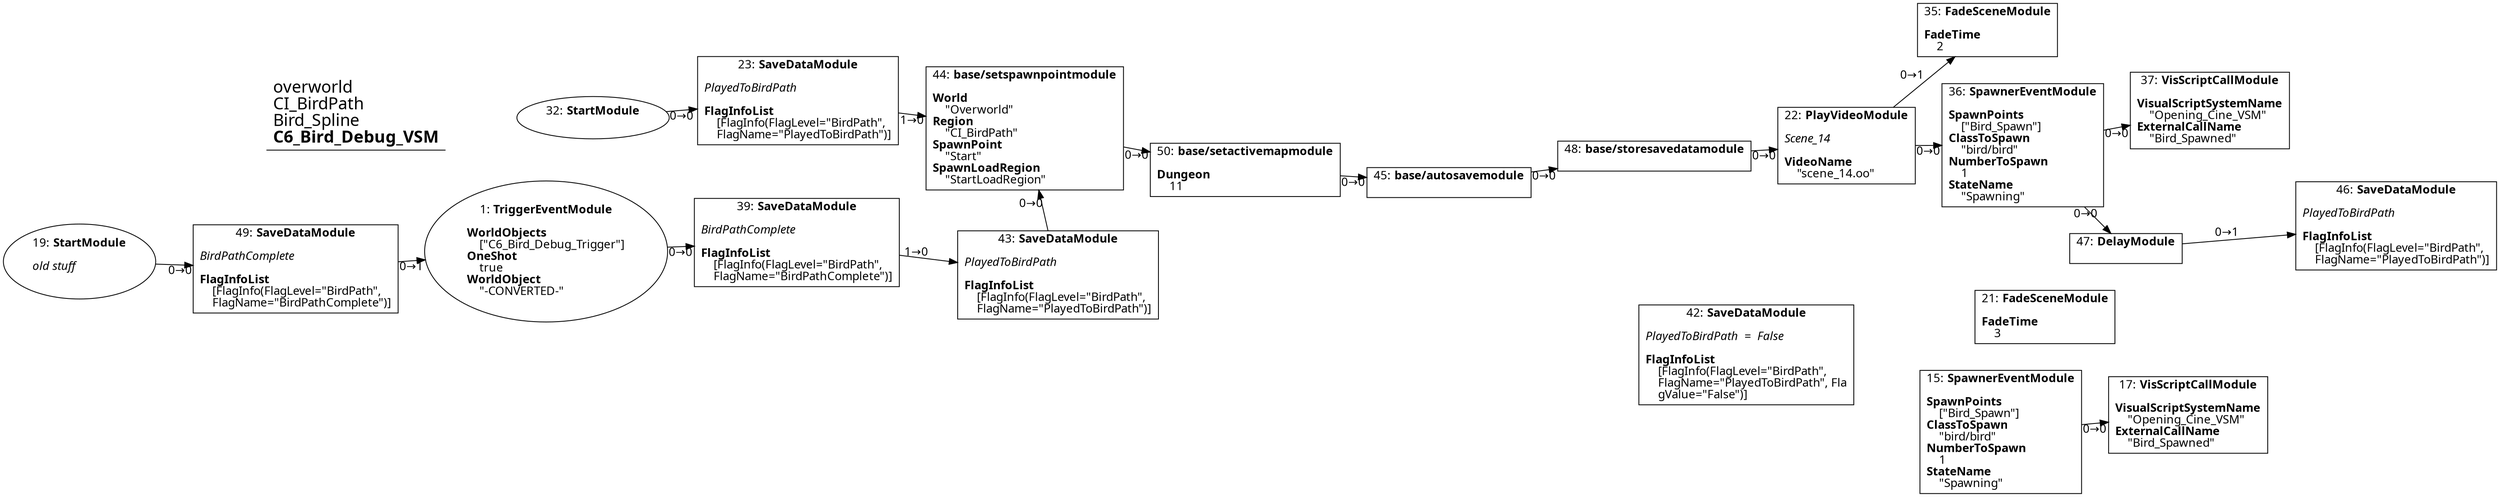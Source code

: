 digraph {
    layout = fdp;
    overlap = prism;
    sep = "+16";
    splines = spline;

    node [ shape = box ];

    graph [ fontname = "Segoe UI" ];
    node [ fontname = "Segoe UI" ];
    edge [ fontname = "Segoe UI" ];

    1 [ label = <1: <b>TriggerEventModule</b><br/><br/><b>WorldObjects</b><br align="left"/>    [&quot;C6_Bird_Debug_Trigger&quot;]<br align="left"/><b>OneShot</b><br align="left"/>    true<br align="left"/><b>WorldObject</b><br align="left"/>    &quot;-CONVERTED-&quot;<br align="left"/>> ];
    1 [ shape = oval ]
    1 [ pos = "-2.9410002,-0.33400002!" ];
    1 -> 39 [ label = "0→0" ];

    15 [ label = <15: <b>SpawnerEventModule</b><br/><br/><b>SpawnPoints</b><br align="left"/>    [&quot;Bird_Spawn&quot;]<br align="left"/><b>ClassToSpawn</b><br align="left"/>    &quot;bird/bird&quot;<br align="left"/><b>NumberToSpawn</b><br align="left"/>    1<br align="left"/><b>StateName</b><br align="left"/>    &quot;Spawning&quot;<br align="left"/>> ];
    15 [ pos = "-0.859,-0.734!" ];
    15 -> 17 [ label = "0→0" ];

    17 [ label = <17: <b>VisScriptCallModule</b><br/><br/><b>VisualScriptSystemName</b><br align="left"/>    &quot;Opening_Cine_VSM&quot;<br align="left"/><b>ExternalCallName</b><br align="left"/>    &quot;Bird_Spawned&quot;<br align="left"/>> ];
    17 [ pos = "-0.549,-0.734!" ];

    19 [ label = <19: <b>StartModule</b><br/><br/><i>old stuff<br align="left"/></i><br align="left"/>> ];
    19 [ shape = oval ]
    19 [ pos = "-3.3470001,-0.35700002!" ];
    19 -> 49 [ label = "0→0" ];

    21 [ label = <21: <b>FadeSceneModule</b><br/><br/><b>FadeTime</b><br align="left"/>    3<br align="left"/>> ];
    21 [ pos = "-0.859,-0.59300005!" ];

    22 [ label = <22: <b>PlayVideoModule</b><br/><br/><i>Scene_14<br align="left"/></i><br align="left"/><b>VideoName</b><br align="left"/>    &quot;scene_14.oo&quot;<br align="left"/>> ];
    22 [ pos = "-1.358,-0.208!" ];
    22 -> 36 [ label = "0→0" ];
    22 -> 35 [ label = "0→1" ];

    23 [ label = <23: <b>SaveDataModule</b><br/><br/><i>PlayedToBirdPath<br align="left"/></i><br align="left"/><b>FlagInfoList</b><br align="left"/>    [FlagInfo(FlagLevel=&quot;BirdPath&quot;, <br align="left"/>    FlagName=&quot;PlayedToBirdPath&quot;)]<br align="left"/>> ];
    23 [ pos = "-2.4680002,-0.185!" ];
    23 -> 44 [ label = "1→0" ];

    32 [ label = <32: <b>StartModule</b><br/><br/>> ];
    32 [ shape = oval ]
    32 [ pos = "-2.6580002,-0.185!" ];
    32 -> 23 [ label = "0→0" ];

    35 [ label = <35: <b>FadeSceneModule</b><br/><br/><b>FadeTime</b><br align="left"/>    2<br align="left"/>> ];
    35 [ pos = "-1.131,-0.066!" ];

    36 [ label = <36: <b>SpawnerEventModule</b><br/><br/><b>SpawnPoints</b><br align="left"/>    [&quot;Bird_Spawn&quot;]<br align="left"/><b>ClassToSpawn</b><br align="left"/>    &quot;bird/bird&quot;<br align="left"/><b>NumberToSpawn</b><br align="left"/>    1<br align="left"/><b>StateName</b><br align="left"/>    &quot;Spawning&quot;<br align="left"/>> ];
    36 [ pos = "-1.131,-0.208!" ];
    36 -> 37 [ label = "0→0" ];
    36 -> 47 [ label = "0→0" ];

    37 [ label = <37: <b>VisScriptCallModule</b><br/><br/><b>VisualScriptSystemName</b><br align="left"/>    &quot;Opening_Cine_VSM&quot;<br align="left"/><b>ExternalCallName</b><br align="left"/>    &quot;Bird_Spawned&quot;<br align="left"/>> ];
    37 [ pos = "-0.82100004,-0.208!" ];

    39 [ label = <39: <b>SaveDataModule</b><br/><br/><i>BirdPathComplete<br align="left"/></i><br align="left"/><b>FlagInfoList</b><br align="left"/>    [FlagInfo(FlagLevel=&quot;BirdPath&quot;, <br align="left"/>    FlagName=&quot;BirdPathComplete&quot;)]<br align="left"/>> ];
    39 [ pos = "-2.68,-0.33400002!" ];
    39 -> 43 [ label = "1→0" ];

    42 [ label = <42: <b>SaveDataModule</b><br/><br/><i>PlayedToBirdPath  =  False<br align="left"/></i><br align="left"/><b>FlagInfoList</b><br align="left"/>    [FlagInfo(FlagLevel=&quot;BirdPath&quot;, <br align="left"/>    FlagName=&quot;PlayedToBirdPath&quot;, Fla<br align="left"/>    gValue=&quot;False&quot;)]<br align="left"/>> ];
    42 [ pos = "-1.2110001,-0.666!" ];

    43 [ label = <43: <b>SaveDataModule</b><br/><br/><i>PlayedToBirdPath<br align="left"/></i><br align="left"/><b>FlagInfoList</b><br align="left"/>    [FlagInfo(FlagLevel=&quot;BirdPath&quot;, <br align="left"/>    FlagName=&quot;PlayedToBirdPath&quot;)]<br align="left"/>> ];
    43 [ pos = "-2.469,-0.35700002!" ];
    43 -> 44 [ label = "0→0" ];

    44 [ label = <44: <b>base/setspawnpointmodule</b><br/><br/><b>World</b><br align="left"/>    &quot;Overworld&quot;<br align="left"/><b>Region</b><br align="left"/>    &quot;CI_BirdPath&quot;<br align="left"/><b>SpawnPoint</b><br align="left"/>    &quot;Start&quot;<br align="left"/><b>SpawnLoadRegion</b><br align="left"/>    &quot;StartLoadRegion&quot;<br align="left"/>> ];
    44 [ pos = "-2.2250001,-0.208!" ];
    44 -> 50 [ label = "0→0" ];

    45 [ label = <45: <b>base/autosavemodule</b><br/><br/>> ];
    45 [ pos = "-1.815,-0.208!" ];
    45 -> 48 [ label = "0→0" ];

    46 [ label = <46: <b>SaveDataModule</b><br/><br/><i>PlayedToBirdPath<br align="left"/></i><br align="left"/><b>FlagInfoList</b><br align="left"/>    [FlagInfo(FlagLevel=&quot;BirdPath&quot;, <br align="left"/>    FlagName=&quot;PlayedToBirdPath&quot;)]<br align="left"/>> ];
    46 [ pos = "-0.65800005,-0.279!" ];

    47 [ label = <47: <b>DelayModule</b><br/><br/>> ];
    47 [ pos = "-0.82000005,-0.30200002!" ];
    47 -> 46 [ label = "0→1" ];

    48 [ label = <48: <b>base/storesavedatamodule</b><br/><br/>> ];
    48 [ pos = "-1.6070001,-0.208!" ];
    48 -> 22 [ label = "0→0" ];

    49 [ label = <49: <b>SaveDataModule</b><br/><br/><i>BirdPathComplete<br align="left"/></i><br align="left"/><b>FlagInfoList</b><br align="left"/>    [FlagInfo(FlagLevel=&quot;BirdPath&quot;, <br align="left"/>    FlagName=&quot;BirdPathComplete&quot;)]<br align="left"/>> ];
    49 [ pos = "-3.1680002,-0.35700002!" ];
    49 -> 1 [ label = "0→1" ];

    50 [ label = <50: <b>base/setactivemapmodule</b><br/><br/><b>Dungeon</b><br align="left"/>    11<br align="left"/>> ];
    50 [ pos = "-2.02,-0.208!" ];
    50 -> 45 [ label = "0→0" ];

    title [ pos = "-3.348,-0.065000005!" ];
    title [ shape = underline ];
    title [ label = <<font point-size="20">overworld<br align="left"/>CI_BirdPath<br align="left"/>Bird_Spline<br align="left"/><b>C6_Bird_Debug_VSM</b><br align="left"/></font>> ];
}
